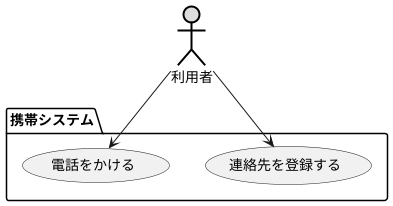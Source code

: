 @startuml ユースケース図
actor 利用者 #DDDDDD;line:black;line.bold;
package 携帯システム {
usecase 連絡先を登録する
usecase 電話をかける
}
利用者 --> 連絡先を登録する
利用者 --> 電話をかける
@enduml